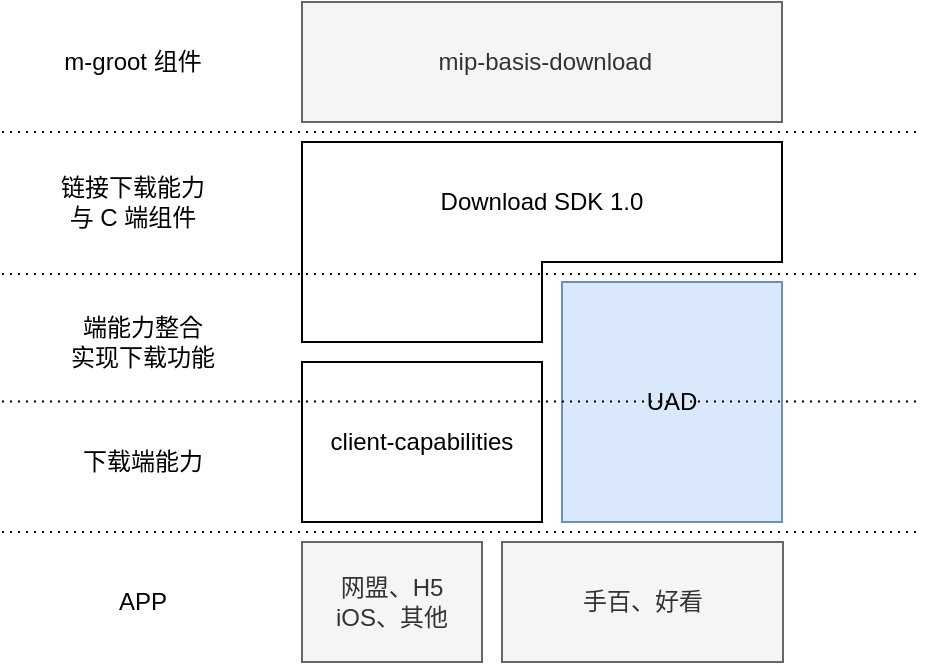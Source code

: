 <mxfile version="14.8.2" type="github">
  <diagram id="-jmiGNDEfYny9LG27LO0" name="第 1 页">
    <mxGraphModel dx="1378" dy="803" grid="1" gridSize="10" guides="1" tooltips="1" connect="1" arrows="1" fold="1" page="1" pageScale="1" pageWidth="2336" pageHeight="1654" math="0" shadow="0">
      <root>
        <mxCell id="0" />
        <mxCell id="1" parent="0" />
        <mxCell id="VZUwPC20dH6Rq9txh1OI-1" value="Download SDK 1.0" style="rounded=0;whiteSpace=wrap;html=1;" vertex="1" parent="1">
          <mxGeometry x="320" y="200" width="240" height="60" as="geometry" />
        </mxCell>
        <mxCell id="VZUwPC20dH6Rq9txh1OI-2" value="" style="rounded=0;whiteSpace=wrap;html=1;noLabel=0;" vertex="1" parent="1">
          <mxGeometry x="320" y="260" width="120" height="40" as="geometry" />
        </mxCell>
        <mxCell id="VZUwPC20dH6Rq9txh1OI-4" value="" style="rounded=0;whiteSpace=wrap;html=1;fillColor=#ffffff;gradientColor=none;strokeColor=none;imageWidth=23;" vertex="1" parent="1">
          <mxGeometry x="320.5" y="256" width="119" height="10" as="geometry" />
        </mxCell>
        <mxCell id="VZUwPC20dH6Rq9txh1OI-5" value="UAD" style="rounded=0;whiteSpace=wrap;html=1;fillColor=#dae8fc;strokeColor=#6c8ebf;" vertex="1" parent="1">
          <mxGeometry x="450" y="270" width="110" height="120" as="geometry" />
        </mxCell>
        <mxCell id="VZUwPC20dH6Rq9txh1OI-6" value="client-capabilities" style="rounded=0;whiteSpace=wrap;html=1;fillColor=#ffffff;gradientColor=none;" vertex="1" parent="1">
          <mxGeometry x="320" y="310" width="120" height="80" as="geometry" />
        </mxCell>
        <mxCell id="VZUwPC20dH6Rq9txh1OI-8" value="" style="endArrow=none;dashed=1;html=1;dashPattern=1 3;strokeWidth=1;fillColor=#ffe6cc;" edge="1" parent="1">
          <mxGeometry width="50" height="50" relative="1" as="geometry">
            <mxPoint x="170" y="329.71" as="sourcePoint" />
            <mxPoint x="630" y="329.71" as="targetPoint" />
          </mxGeometry>
        </mxCell>
        <mxCell id="VZUwPC20dH6Rq9txh1OI-9" value="" style="endArrow=none;dashed=1;html=1;dashPattern=1 3;strokeWidth=1;fillColor=#ffe6cc;" edge="1" parent="1">
          <mxGeometry width="50" height="50" relative="1" as="geometry">
            <mxPoint x="170" y="266.0" as="sourcePoint" />
            <mxPoint x="630" y="266.0" as="targetPoint" />
          </mxGeometry>
        </mxCell>
        <mxCell id="VZUwPC20dH6Rq9txh1OI-12" value="端能力整合&lt;br&gt;实现下载功能" style="text;html=1;align=center;verticalAlign=middle;resizable=0;points=[];autosize=1;strokeColor=none;" vertex="1" parent="1">
          <mxGeometry x="195" y="285" width="90" height="30" as="geometry" />
        </mxCell>
        <mxCell id="VZUwPC20dH6Rq9txh1OI-13" value="下载端能力" style="text;html=1;align=center;verticalAlign=middle;resizable=0;points=[];autosize=1;strokeColor=none;" vertex="1" parent="1">
          <mxGeometry x="200" y="350" width="80" height="20" as="geometry" />
        </mxCell>
        <mxCell id="VZUwPC20dH6Rq9txh1OI-14" value="链接下载能力&lt;br&gt;与 C 端组件" style="text;html=1;align=center;verticalAlign=middle;resizable=0;points=[];autosize=1;strokeColor=none;" vertex="1" parent="1">
          <mxGeometry x="190" y="215" width="90" height="30" as="geometry" />
        </mxCell>
        <mxCell id="VZUwPC20dH6Rq9txh1OI-19" value="手百、好看" style="rounded=0;whiteSpace=wrap;html=1;fillColor=#f5f5f5;strokeColor=#666666;fontColor=#333333;" vertex="1" parent="1">
          <mxGeometry x="420" y="400" width="140.5" height="60" as="geometry" />
        </mxCell>
        <mxCell id="VZUwPC20dH6Rq9txh1OI-21" value="网盟、H5&lt;br&gt;iOS、其他" style="rounded=0;whiteSpace=wrap;html=1;fillColor=#f5f5f5;strokeColor=#666666;fontColor=#333333;" vertex="1" parent="1">
          <mxGeometry x="320" y="400" width="90" height="60" as="geometry" />
        </mxCell>
        <mxCell id="VZUwPC20dH6Rq9txh1OI-24" value="&amp;nbsp;mip-basis-download" style="rounded=0;whiteSpace=wrap;html=1;fillColor=#f5f5f5;strokeColor=#666666;fontColor=#333333;" vertex="1" parent="1">
          <mxGeometry x="320" y="130" width="240" height="60" as="geometry" />
        </mxCell>
        <mxCell id="VZUwPC20dH6Rq9txh1OI-25" value="" style="endArrow=none;dashed=1;html=1;dashPattern=1 3;strokeWidth=1;fillColor=#ffe6cc;" edge="1" parent="1">
          <mxGeometry width="50" height="50" relative="1" as="geometry">
            <mxPoint x="170" y="395.0" as="sourcePoint" />
            <mxPoint x="630" y="395.0" as="targetPoint" />
          </mxGeometry>
        </mxCell>
        <mxCell id="VZUwPC20dH6Rq9txh1OI-26" value="APP" style="text;html=1;align=center;verticalAlign=middle;resizable=0;points=[];autosize=1;strokeColor=none;" vertex="1" parent="1">
          <mxGeometry x="220" y="420" width="40" height="20" as="geometry" />
        </mxCell>
        <mxCell id="VZUwPC20dH6Rq9txh1OI-27" value="m-groot 组件" style="text;html=1;align=center;verticalAlign=middle;resizable=0;points=[];autosize=1;strokeColor=none;" vertex="1" parent="1">
          <mxGeometry x="195" y="150" width="80" height="20" as="geometry" />
        </mxCell>
        <mxCell id="VZUwPC20dH6Rq9txh1OI-28" value="" style="endArrow=none;dashed=1;html=1;dashPattern=1 3;strokeWidth=1;fillColor=#ffe6cc;" edge="1" parent="1">
          <mxGeometry width="50" height="50" relative="1" as="geometry">
            <mxPoint x="170" y="195" as="sourcePoint" />
            <mxPoint x="630" y="195" as="targetPoint" />
          </mxGeometry>
        </mxCell>
      </root>
    </mxGraphModel>
  </diagram>
</mxfile>
